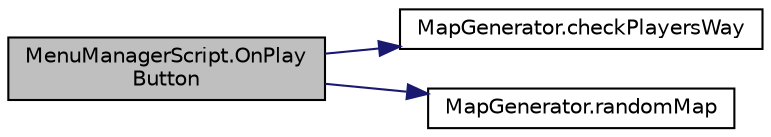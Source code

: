 digraph "MenuManagerScript.OnPlayButton"
{
 // LATEX_PDF_SIZE
  edge [fontname="Helvetica",fontsize="10",labelfontname="Helvetica",labelfontsize="10"];
  node [fontname="Helvetica",fontsize="10",shape=record];
  rankdir="LR";
  Node1 [label="MenuManagerScript.OnPlay\lButton",height=0.2,width=0.4,color="black", fillcolor="grey75", style="filled", fontcolor="black",tooltip=" "];
  Node1 -> Node2 [color="midnightblue",fontsize="10",style="solid",fontname="Helvetica"];
  Node2 [label="MapGenerator.checkPlayersWay",height=0.2,width=0.4,color="black", fillcolor="white", style="filled",URL="$class_map_generator.html#a241971f0b934ee82d7e171d49c29ec21",tooltip="checkPlayersWay() Analiza que haya camino entre los jugadores, retorna la matriz analizada"];
  Node1 -> Node3 [color="midnightblue",fontsize="10",style="solid",fontname="Helvetica"];
  Node3 [label="MapGenerator.randomMap",height=0.2,width=0.4,color="black", fillcolor="white", style="filled",URL="$class_map_generator.html#afc16d933758bff75fc1ad82f20622c8c",tooltip="randomMap() Retorna una matriz aleatoria dependiendo del largo y ancho que se le ingresan"];
}
